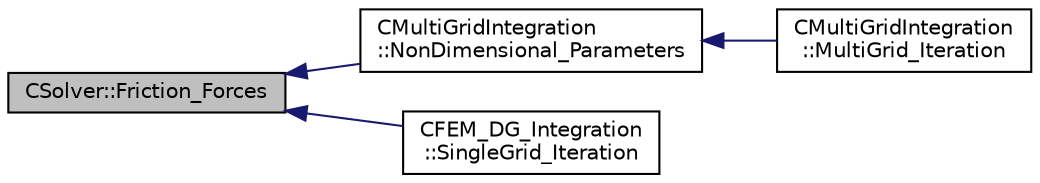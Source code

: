 digraph "CSolver::Friction_Forces"
{
  edge [fontname="Helvetica",fontsize="10",labelfontname="Helvetica",labelfontsize="10"];
  node [fontname="Helvetica",fontsize="10",shape=record];
  rankdir="LR";
  Node819 [label="CSolver::Friction_Forces",height=0.2,width=0.4,color="black", fillcolor="grey75", style="filled", fontcolor="black"];
  Node819 -> Node820 [dir="back",color="midnightblue",fontsize="10",style="solid",fontname="Helvetica"];
  Node820 [label="CMultiGridIntegration\l::NonDimensional_Parameters",height=0.2,width=0.4,color="black", fillcolor="white", style="filled",URL="$class_c_multi_grid_integration.html#ad53c77802cbcc4b016cc97ae86b551c4",tooltip="Compute the non-dimensional parameters. "];
  Node820 -> Node821 [dir="back",color="midnightblue",fontsize="10",style="solid",fontname="Helvetica"];
  Node821 [label="CMultiGridIntegration\l::MultiGrid_Iteration",height=0.2,width=0.4,color="black", fillcolor="white", style="filled",URL="$class_c_multi_grid_integration.html#af0b4014222a37402257b735d2ca32a81",tooltip="This subroutine calls the MultiGrid_Cycle and also prepare the multigrid levels and the monitoring..."];
  Node819 -> Node822 [dir="back",color="midnightblue",fontsize="10",style="solid",fontname="Helvetica"];
  Node822 [label="CFEM_DG_Integration\l::SingleGrid_Iteration",height=0.2,width=0.4,color="black", fillcolor="white", style="filled",URL="$class_c_f_e_m___d_g___integration.html#a257b5aa24534c1864ea47c069edf1f1d",tooltip="Do the numerical integration (implicit) of the turbulence solver. "];
}
